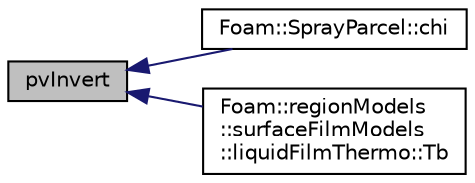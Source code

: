 digraph "pvInvert"
{
  bgcolor="transparent";
  edge [fontname="Helvetica",fontsize="10",labelfontname="Helvetica",labelfontsize="10"];
  node [fontname="Helvetica",fontsize="10",shape=record];
  rankdir="LR";
  Node1 [label="pvInvert",height=0.2,width=0.4,color="black", fillcolor="grey75", style="filled", fontcolor="black"];
  Node1 -> Node2 [dir="back",color="midnightblue",fontsize="10",style="solid",fontname="Helvetica"];
  Node2 [label="Foam::SprayParcel::chi",height=0.2,width=0.4,color="black",URL="$a02408.html#a827db87635483f45aaba051b5161d29a"];
  Node1 -> Node3 [dir="back",color="midnightblue",fontsize="10",style="solid",fontname="Helvetica"];
  Node3 [label="Foam::regionModels\l::surfaceFilmModels\l::liquidFilmThermo::Tb",height=0.2,width=0.4,color="black",URL="$a01358.html#a35dd3b4ebaafdf38a681d6ffa0ad76eb",tooltip="Return boiling temperature [K]. "];
}
